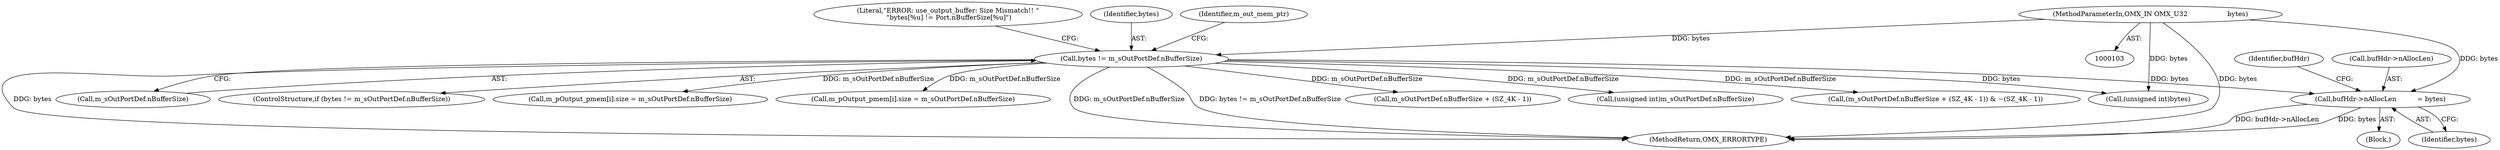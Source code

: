 digraph "0_Android_7558d03e6498e970b761aa44fff6b2c659202d95_2@pointer" {
"1000270" [label="(Call,bufHdr->nAllocLen          = bytes)"];
"1000138" [label="(Call,bytes != m_sOutPortDef.nBufferSize)"];
"1000108" [label="(MethodParameterIn,OMX_IN OMX_U32                   bytes)"];
"1000271" [label="(Call,bufHdr->nAllocLen)"];
"1000277" [label="(Identifier,bufHdr)"];
"1000108" [label="(MethodParameterIn,OMX_IN OMX_U32                   bytes)"];
"1000145" [label="(Literal,\"ERROR: use_output_buffer: Size Mismatch!! \"\n \"bytes[%u] != Port.nBufferSize[%u]\")"];
"1000398" [label="(Call,m_sOutPortDef.nBufferSize + (SZ_4K - 1))"];
"1000274" [label="(Identifier,bytes)"];
"1000138" [label="(Call,bytes != m_sOutPortDef.nBufferSize)"];
"1000149" [label="(Call,(unsigned int)m_sOutPortDef.nBufferSize)"];
"1000397" [label="(Call,(m_sOutPortDef.nBufferSize + (SZ_4K - 1)) & ~(SZ_4K - 1))"];
"1000256" [label="(Block,)"];
"1000270" [label="(Call,bufHdr->nAllocLen          = bytes)"];
"1000139" [label="(Identifier,bytes)"];
"1000158" [label="(Identifier,m_out_mem_ptr)"];
"1000651" [label="(MethodReturn,OMX_ERRORTYPE)"];
"1000146" [label="(Call,(unsigned int)bytes)"];
"1000140" [label="(Call,m_sOutPortDef.nBufferSize)"];
"1000137" [label="(ControlStructure,if (bytes != m_sOutPortDef.nBufferSize))"];
"1000580" [label="(Call,m_pOutput_pmem[i].size = m_sOutPortDef.nBufferSize)"];
"1000456" [label="(Call,m_pOutput_pmem[i].size = m_sOutPortDef.nBufferSize)"];
"1000270" -> "1000256"  [label="AST: "];
"1000270" -> "1000274"  [label="CFG: "];
"1000271" -> "1000270"  [label="AST: "];
"1000274" -> "1000270"  [label="AST: "];
"1000277" -> "1000270"  [label="CFG: "];
"1000270" -> "1000651"  [label="DDG: bytes"];
"1000270" -> "1000651"  [label="DDG: bufHdr->nAllocLen"];
"1000138" -> "1000270"  [label="DDG: bytes"];
"1000108" -> "1000270"  [label="DDG: bytes"];
"1000138" -> "1000137"  [label="AST: "];
"1000138" -> "1000140"  [label="CFG: "];
"1000139" -> "1000138"  [label="AST: "];
"1000140" -> "1000138"  [label="AST: "];
"1000145" -> "1000138"  [label="CFG: "];
"1000158" -> "1000138"  [label="CFG: "];
"1000138" -> "1000651"  [label="DDG: bytes"];
"1000138" -> "1000651"  [label="DDG: m_sOutPortDef.nBufferSize"];
"1000138" -> "1000651"  [label="DDG: bytes != m_sOutPortDef.nBufferSize"];
"1000108" -> "1000138"  [label="DDG: bytes"];
"1000138" -> "1000146"  [label="DDG: bytes"];
"1000138" -> "1000149"  [label="DDG: m_sOutPortDef.nBufferSize"];
"1000138" -> "1000397"  [label="DDG: m_sOutPortDef.nBufferSize"];
"1000138" -> "1000398"  [label="DDG: m_sOutPortDef.nBufferSize"];
"1000138" -> "1000456"  [label="DDG: m_sOutPortDef.nBufferSize"];
"1000138" -> "1000580"  [label="DDG: m_sOutPortDef.nBufferSize"];
"1000108" -> "1000103"  [label="AST: "];
"1000108" -> "1000651"  [label="DDG: bytes"];
"1000108" -> "1000146"  [label="DDG: bytes"];
}
